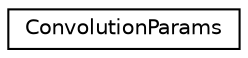 digraph "Graphical Class Hierarchy"
{
 // LATEX_PDF_SIZE
  edge [fontname="Helvetica",fontsize="10",labelfontname="Helvetica",labelfontsize="10"];
  node [fontname="Helvetica",fontsize="10",shape=record];
  rankdir="LR";
  Node0 [label="ConvolutionParams",height=0.2,width=0.4,color="black", fillcolor="white", style="filled",URL="$structarm__compute_1_1utils_1_1_convolution_params.xhtml",tooltip="Structure holding all the Convolution layer graph parameters."];
}
